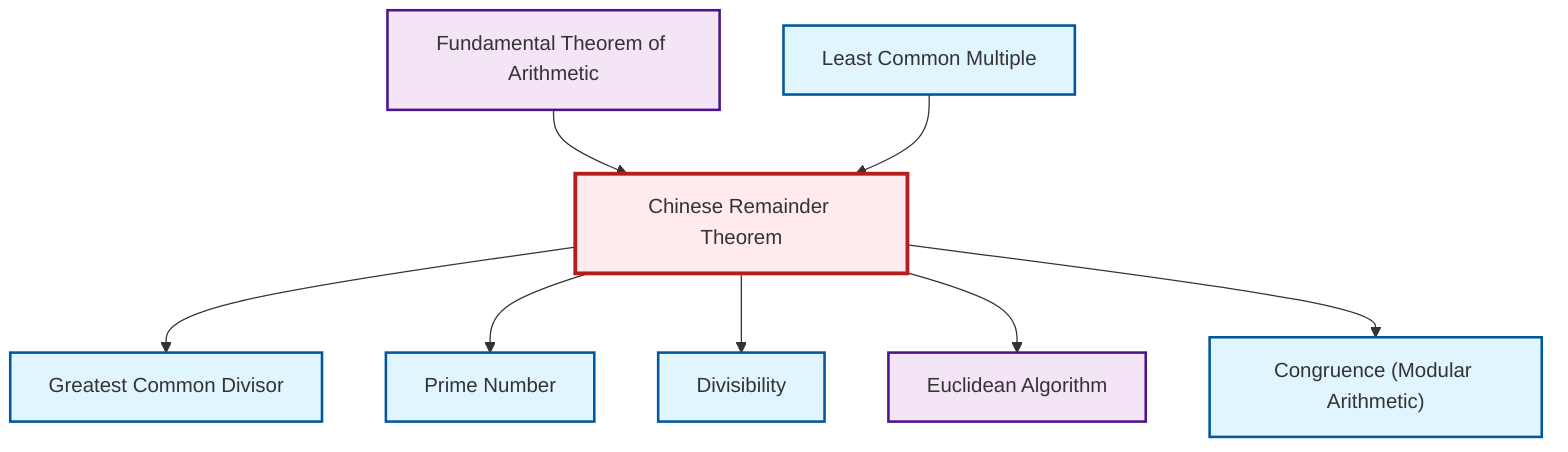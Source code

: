 graph TD
    classDef definition fill:#e1f5fe,stroke:#01579b,stroke-width:2px
    classDef theorem fill:#f3e5f5,stroke:#4a148c,stroke-width:2px
    classDef axiom fill:#fff3e0,stroke:#e65100,stroke-width:2px
    classDef example fill:#e8f5e9,stroke:#1b5e20,stroke-width:2px
    classDef current fill:#ffebee,stroke:#b71c1c,stroke-width:3px
    def-congruence["Congruence (Modular Arithmetic)"]:::definition
    def-prime["Prime Number"]:::definition
    def-lcm["Least Common Multiple"]:::definition
    thm-euclidean-algorithm["Euclidean Algorithm"]:::theorem
    thm-fundamental-arithmetic["Fundamental Theorem of Arithmetic"]:::theorem
    def-divisibility["Divisibility"]:::definition
    thm-chinese-remainder["Chinese Remainder Theorem"]:::theorem
    def-gcd["Greatest Common Divisor"]:::definition
    thm-fundamental-arithmetic --> thm-chinese-remainder
    thm-chinese-remainder --> def-gcd
    def-lcm --> thm-chinese-remainder
    thm-chinese-remainder --> def-prime
    thm-chinese-remainder --> def-divisibility
    thm-chinese-remainder --> thm-euclidean-algorithm
    thm-chinese-remainder --> def-congruence
    class thm-chinese-remainder current